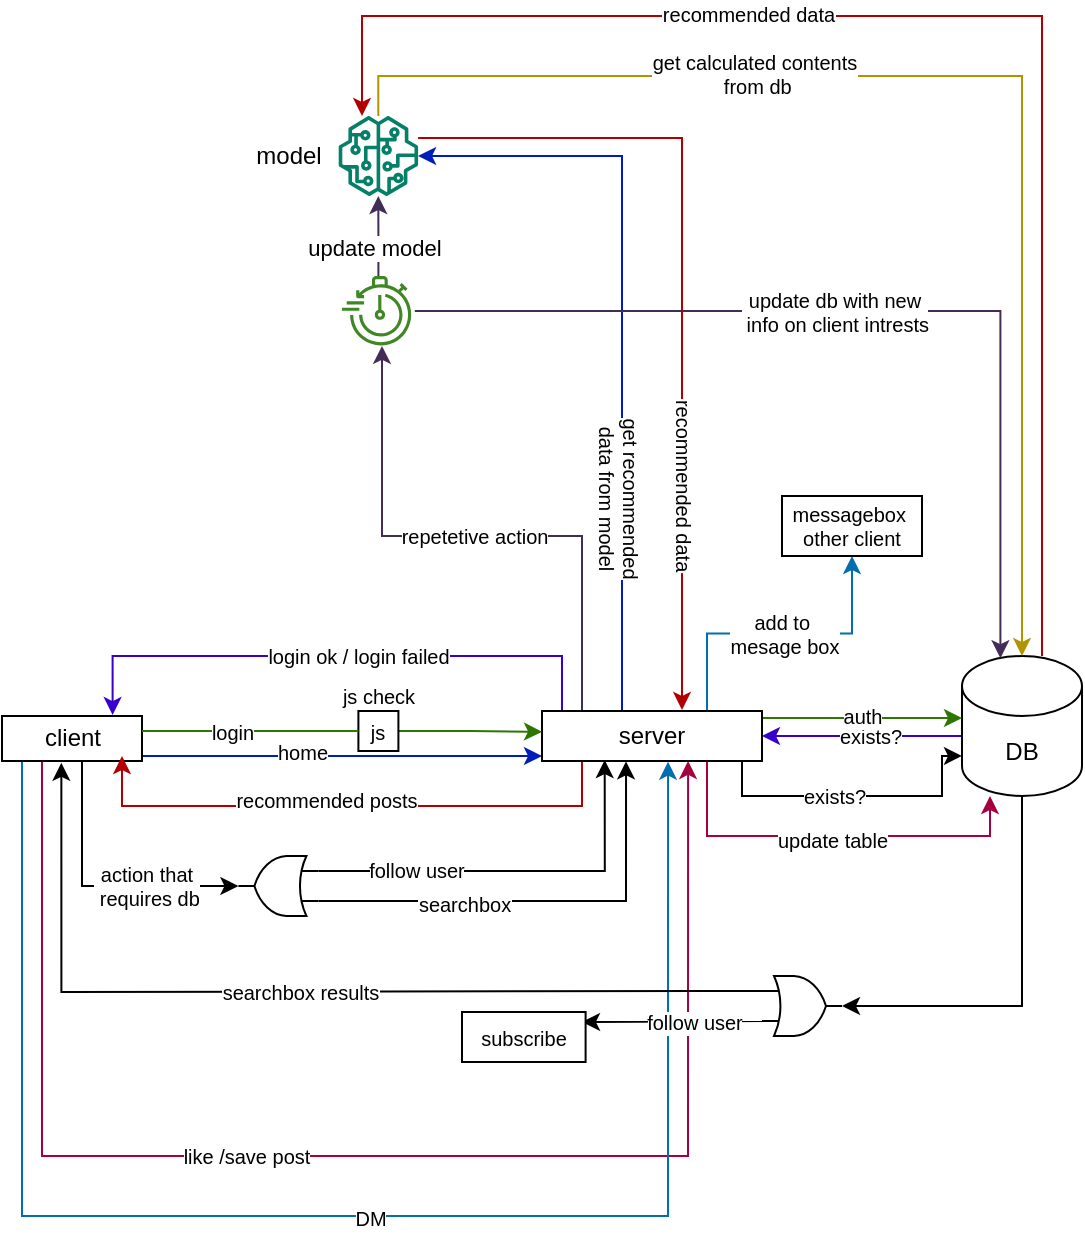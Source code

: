 <mxfile version="15.9.4" type="device"><diagram id="i6FaonW8ow_6mlHd1p6g" name="Page-1"><mxGraphModel dx="1185" dy="662" grid="1" gridSize="10" guides="1" tooltips="1" connect="1" arrows="1" fold="1" page="1" pageScale="1" pageWidth="850" pageHeight="1100" math="0" shadow="0"><root><mxCell id="0"/><mxCell id="1" parent="0"/><mxCell id="60UO_RDEvMV_VUs1Ca3q-22" value="" style="edgeStyle=orthogonalEdgeStyle;rounded=0;orthogonalLoop=1;jettySize=auto;html=1;fillColor=#0050ef;strokeColor=#001DBC;" edge="1" parent="1" source="60UO_RDEvMV_VUs1Ca3q-2" target="60UO_RDEvMV_VUs1Ca3q-21"><mxGeometry relative="1" as="geometry"><Array as="points"><mxPoint x="200" y="410"/><mxPoint x="200" y="410"/></Array></mxGeometry></mxCell><mxCell id="60UO_RDEvMV_VUs1Ca3q-41" value="home" style="edgeLabel;html=1;align=center;verticalAlign=middle;resizable=0;points=[];fontSize=10;" vertex="1" connectable="0" parent="60UO_RDEvMV_VUs1Ca3q-22"><mxGeometry x="-0.091" relative="1" as="geometry"><mxPoint x="-11" y="-2" as="offset"/></mxGeometry></mxCell><mxCell id="60UO_RDEvMV_VUs1Ca3q-103" style="edgeStyle=orthogonalEdgeStyle;rounded=0;orthogonalLoop=1;jettySize=auto;html=1;entryX=1;entryY=0.5;entryDx=0;entryDy=0;entryPerimeter=0;fontSize=10;" edge="1" parent="1" source="60UO_RDEvMV_VUs1Ca3q-2" target="60UO_RDEvMV_VUs1Ca3q-102"><mxGeometry relative="1" as="geometry"><Array as="points"><mxPoint x="150" y="475"/></Array></mxGeometry></mxCell><mxCell id="60UO_RDEvMV_VUs1Ca3q-106" value="action that&lt;br&gt;&amp;nbsp;requires db" style="edgeLabel;html=1;align=center;verticalAlign=middle;resizable=0;points=[];fontSize=10;rotation=0;" vertex="1" connectable="0" parent="60UO_RDEvMV_VUs1Ca3q-103"><mxGeometry x="0.027" y="1" relative="1" as="geometry"><mxPoint x="22" y="1" as="offset"/></mxGeometry></mxCell><mxCell id="60UO_RDEvMV_VUs1Ca3q-110" style="edgeStyle=orthogonalEdgeStyle;rounded=0;orthogonalLoop=1;jettySize=auto;html=1;fontSize=10;entryX=0.664;entryY=0.999;entryDx=0;entryDy=0;fillColor=#d80073;strokeColor=#A50040;entryPerimeter=0;" edge="1" parent="1" source="60UO_RDEvMV_VUs1Ca3q-2" target="60UO_RDEvMV_VUs1Ca3q-21"><mxGeometry relative="1" as="geometry"><mxPoint x="145" y="641.667" as="targetPoint"/><Array as="points"><mxPoint x="130" y="610"/><mxPoint x="453" y="610"/></Array></mxGeometry></mxCell><mxCell id="60UO_RDEvMV_VUs1Ca3q-111" value="like /save post" style="edgeLabel;html=1;align=center;verticalAlign=middle;resizable=0;points=[];fontSize=10;" vertex="1" connectable="0" parent="60UO_RDEvMV_VUs1Ca3q-110"><mxGeometry x="-0.27" relative="1" as="geometry"><mxPoint x="37" as="offset"/></mxGeometry></mxCell><mxCell id="60UO_RDEvMV_VUs1Ca3q-115" style="edgeStyle=orthogonalEdgeStyle;rounded=0;orthogonalLoop=1;jettySize=auto;html=1;entryX=0.573;entryY=1.014;entryDx=0;entryDy=0;entryPerimeter=0;fontSize=10;fillColor=#1ba1e2;strokeColor=#006EAF;" edge="1" parent="1" source="60UO_RDEvMV_VUs1Ca3q-2" target="60UO_RDEvMV_VUs1Ca3q-21"><mxGeometry relative="1" as="geometry"><Array as="points"><mxPoint x="120" y="640"/><mxPoint x="443" y="640"/></Array></mxGeometry></mxCell><mxCell id="60UO_RDEvMV_VUs1Ca3q-116" value="DM" style="edgeLabel;html=1;align=center;verticalAlign=middle;resizable=0;points=[];fontSize=10;" vertex="1" connectable="0" parent="60UO_RDEvMV_VUs1Ca3q-115"><mxGeometry x="0.032" y="-1" relative="1" as="geometry"><mxPoint as="offset"/></mxGeometry></mxCell><mxCell id="60UO_RDEvMV_VUs1Ca3q-2" value="client" style="html=1;" vertex="1" parent="1"><mxGeometry x="110" y="390" width="70" height="22.5" as="geometry"/></mxCell><mxCell id="60UO_RDEvMV_VUs1Ca3q-58" style="edgeStyle=orthogonalEdgeStyle;rounded=0;orthogonalLoop=1;jettySize=auto;html=1;fontSize=10;fillColor=#e51400;strokeColor=#B20000;" edge="1" parent="1" source="60UO_RDEvMV_VUs1Ca3q-3" target="60UO_RDEvMV_VUs1Ca3q-35"><mxGeometry relative="1" as="geometry"><Array as="points"><mxPoint x="630" y="40"/><mxPoint x="290" y="40"/></Array></mxGeometry></mxCell><mxCell id="60UO_RDEvMV_VUs1Ca3q-59" value="recommended data" style="edgeLabel;html=1;align=center;verticalAlign=middle;resizable=0;points=[];fontSize=10;" vertex="1" connectable="0" parent="60UO_RDEvMV_VUs1Ca3q-58"><mxGeometry x="0.317" y="-1" relative="1" as="geometry"><mxPoint as="offset"/></mxGeometry></mxCell><mxCell id="60UO_RDEvMV_VUs1Ca3q-76" style="edgeStyle=orthogonalEdgeStyle;rounded=0;orthogonalLoop=1;jettySize=auto;html=1;fontSize=10;fillColor=#6a00ff;strokeColor=#3700CC;" edge="1" parent="1" source="60UO_RDEvMV_VUs1Ca3q-3" target="60UO_RDEvMV_VUs1Ca3q-21"><mxGeometry relative="1" as="geometry"><Array as="points"><mxPoint x="580" y="400"/><mxPoint x="580" y="400"/></Array></mxGeometry></mxCell><mxCell id="60UO_RDEvMV_VUs1Ca3q-78" value="exists?" style="edgeLabel;html=1;align=center;verticalAlign=middle;resizable=0;points=[];fontSize=10;" vertex="1" connectable="0" parent="60UO_RDEvMV_VUs1Ca3q-76"><mxGeometry x="-0.072" relative="1" as="geometry"><mxPoint as="offset"/></mxGeometry></mxCell><mxCell id="60UO_RDEvMV_VUs1Ca3q-95" style="edgeStyle=orthogonalEdgeStyle;rounded=0;orthogonalLoop=1;jettySize=auto;html=1;entryX=1;entryY=0.5;entryDx=0;entryDy=0;entryPerimeter=0;fontSize=10;" edge="1" parent="1" source="60UO_RDEvMV_VUs1Ca3q-3" target="60UO_RDEvMV_VUs1Ca3q-94"><mxGeometry relative="1" as="geometry"><Array as="points"><mxPoint x="620" y="535"/></Array></mxGeometry></mxCell><mxCell id="60UO_RDEvMV_VUs1Ca3q-3" value="DB" style="shape=cylinder3;whiteSpace=wrap;html=1;boundedLbl=1;backgroundOutline=1;size=15;" vertex="1" parent="1"><mxGeometry x="590" y="360" width="60" height="70" as="geometry"/></mxCell><mxCell id="60UO_RDEvMV_VUs1Ca3q-23" style="edgeStyle=orthogonalEdgeStyle;rounded=0;orthogonalLoop=1;jettySize=auto;html=1;fillColor=#e51400;strokeColor=#B20000;" edge="1" parent="1" source="60UO_RDEvMV_VUs1Ca3q-21"><mxGeometry relative="1" as="geometry"><mxPoint x="170" y="410" as="targetPoint"/><Array as="points"><mxPoint x="400" y="435"/><mxPoint x="170" y="435"/><mxPoint x="170" y="410"/></Array></mxGeometry></mxCell><mxCell id="60UO_RDEvMV_VUs1Ca3q-24" value="recommended posts" style="edgeLabel;html=1;align=center;verticalAlign=middle;resizable=0;points=[];fontSize=10;" vertex="1" connectable="0" parent="60UO_RDEvMV_VUs1Ca3q-23"><mxGeometry x="0.089" y="-3" relative="1" as="geometry"><mxPoint as="offset"/></mxGeometry></mxCell><mxCell id="60UO_RDEvMV_VUs1Ca3q-27" style="edgeStyle=orthogonalEdgeStyle;rounded=0;orthogonalLoop=1;jettySize=auto;html=1;fillColor=#76608a;strokeColor=#432D57;" edge="1" parent="1" source="60UO_RDEvMV_VUs1Ca3q-21" target="60UO_RDEvMV_VUs1Ca3q-25"><mxGeometry relative="1" as="geometry"><mxPoint x="300" y="200" as="targetPoint"/><Array as="points"><mxPoint x="400" y="300"/><mxPoint x="300" y="300"/></Array></mxGeometry></mxCell><mxCell id="60UO_RDEvMV_VUs1Ca3q-62" value="repetetive action" style="edgeLabel;html=1;align=center;verticalAlign=middle;resizable=0;points=[];fontSize=10;" vertex="1" connectable="0" parent="60UO_RDEvMV_VUs1Ca3q-27"><mxGeometry x="-0.093" relative="1" as="geometry"><mxPoint x="-14" as="offset"/></mxGeometry></mxCell><mxCell id="60UO_RDEvMV_VUs1Ca3q-39" style="edgeStyle=orthogonalEdgeStyle;rounded=0;orthogonalLoop=1;jettySize=auto;html=1;fillColor=#0050ef;strokeColor=#001DBC;" edge="1" parent="1" source="60UO_RDEvMV_VUs1Ca3q-21" target="60UO_RDEvMV_VUs1Ca3q-35"><mxGeometry relative="1" as="geometry"><mxPoint x="450" y="100" as="targetPoint"/><Array as="points"><mxPoint x="420" y="110"/></Array></mxGeometry></mxCell><mxCell id="60UO_RDEvMV_VUs1Ca3q-51" value="get recommended &lt;br style=&quot;font-size: 10px;&quot;&gt;data from model" style="edgeLabel;html=1;align=center;verticalAlign=middle;resizable=0;points=[];rotation=90;fontSize=10;" vertex="1" connectable="0" parent="60UO_RDEvMV_VUs1Ca3q-39"><mxGeometry x="-0.168" y="1" relative="1" as="geometry"><mxPoint y="51" as="offset"/></mxGeometry></mxCell><mxCell id="60UO_RDEvMV_VUs1Ca3q-67" style="edgeStyle=orthogonalEdgeStyle;rounded=0;orthogonalLoop=1;jettySize=auto;html=1;fontSize=10;fillColor=#60a917;strokeColor=#2D7600;" edge="1" parent="1" source="60UO_RDEvMV_VUs1Ca3q-21"><mxGeometry relative="1" as="geometry"><mxPoint x="590" y="391" as="targetPoint"/><Array as="points"><mxPoint x="540" y="391"/></Array></mxGeometry></mxCell><mxCell id="60UO_RDEvMV_VUs1Ca3q-68" value="auth" style="edgeLabel;html=1;align=center;verticalAlign=middle;resizable=0;points=[];fontSize=10;" vertex="1" connectable="0" parent="60UO_RDEvMV_VUs1Ca3q-67"><mxGeometry x="0.194" relative="1" as="geometry"><mxPoint x="-10" y="-1" as="offset"/></mxGeometry></mxCell><mxCell id="60UO_RDEvMV_VUs1Ca3q-77" style="edgeStyle=orthogonalEdgeStyle;rounded=0;orthogonalLoop=1;jettySize=auto;html=1;entryX=0.79;entryY=-0.02;entryDx=0;entryDy=0;entryPerimeter=0;fontSize=10;fillColor=#6a00ff;strokeColor=#3700CC;" edge="1" parent="1" source="60UO_RDEvMV_VUs1Ca3q-21" target="60UO_RDEvMV_VUs1Ca3q-2"><mxGeometry relative="1" as="geometry"><Array as="points"><mxPoint x="390" y="360"/><mxPoint x="165" y="360"/></Array></mxGeometry></mxCell><mxCell id="60UO_RDEvMV_VUs1Ca3q-80" value="login ok / login failed" style="edgeLabel;html=1;align=center;verticalAlign=middle;resizable=0;points=[];fontSize=10;" vertex="1" connectable="0" parent="60UO_RDEvMV_VUs1Ca3q-77"><mxGeometry x="-0.188" y="-2" relative="1" as="geometry"><mxPoint x="-15" y="2" as="offset"/></mxGeometry></mxCell><mxCell id="60UO_RDEvMV_VUs1Ca3q-84" style="edgeStyle=orthogonalEdgeStyle;rounded=0;orthogonalLoop=1;jettySize=auto;html=1;entryX=0;entryY=0.714;entryDx=0;entryDy=0;entryPerimeter=0;fontSize=10;" edge="1" parent="1" source="60UO_RDEvMV_VUs1Ca3q-21" target="60UO_RDEvMV_VUs1Ca3q-3"><mxGeometry relative="1" as="geometry"><Array as="points"><mxPoint x="480" y="430"/><mxPoint x="580" y="430"/><mxPoint x="580" y="410"/></Array></mxGeometry></mxCell><mxCell id="60UO_RDEvMV_VUs1Ca3q-85" value="exists?" style="edgeLabel;html=1;align=center;verticalAlign=middle;resizable=0;points=[];fontSize=10;" vertex="1" connectable="0" parent="60UO_RDEvMV_VUs1Ca3q-84"><mxGeometry x="-0.136" relative="1" as="geometry"><mxPoint as="offset"/></mxGeometry></mxCell><mxCell id="60UO_RDEvMV_VUs1Ca3q-113" style="edgeStyle=orthogonalEdgeStyle;rounded=0;orthogonalLoop=1;jettySize=auto;html=1;exitX=0.75;exitY=1;exitDx=0;exitDy=0;fontSize=10;fillColor=#d80073;strokeColor=#A50040;" edge="1" parent="1" source="60UO_RDEvMV_VUs1Ca3q-21" target="60UO_RDEvMV_VUs1Ca3q-3"><mxGeometry relative="1" as="geometry"><mxPoint x="610" y="430" as="targetPoint"/><Array as="points"><mxPoint x="463" y="450"/><mxPoint x="604" y="450"/></Array></mxGeometry></mxCell><mxCell id="60UO_RDEvMV_VUs1Ca3q-114" value="update table" style="edgeLabel;html=1;align=center;verticalAlign=middle;resizable=0;points=[];fontSize=10;" vertex="1" connectable="0" parent="60UO_RDEvMV_VUs1Ca3q-113"><mxGeometry x="-0.0" y="-2" relative="1" as="geometry"><mxPoint as="offset"/></mxGeometry></mxCell><mxCell id="60UO_RDEvMV_VUs1Ca3q-119" style="edgeStyle=orthogonalEdgeStyle;rounded=0;orthogonalLoop=1;jettySize=auto;html=1;exitX=0.75;exitY=0;exitDx=0;exitDy=0;entryX=0.5;entryY=1;entryDx=0;entryDy=0;fontSize=10;fillColor=#1ba1e2;strokeColor=#006EAF;" edge="1" parent="1" source="60UO_RDEvMV_VUs1Ca3q-21" target="60UO_RDEvMV_VUs1Ca3q-117"><mxGeometry relative="1" as="geometry"/></mxCell><mxCell id="60UO_RDEvMV_VUs1Ca3q-120" value="add to&amp;nbsp;&lt;br&gt;mesage box" style="edgeLabel;html=1;align=center;verticalAlign=middle;resizable=0;points=[];fontSize=10;" vertex="1" connectable="0" parent="60UO_RDEvMV_VUs1Ca3q-119"><mxGeometry x="-0.128" relative="1" as="geometry"><mxPoint x="11" as="offset"/></mxGeometry></mxCell><mxCell id="60UO_RDEvMV_VUs1Ca3q-21" value="server" style="whiteSpace=wrap;html=1;" vertex="1" parent="1"><mxGeometry x="380" y="387.5" width="110" height="25" as="geometry"/></mxCell><mxCell id="60UO_RDEvMV_VUs1Ca3q-37" style="edgeStyle=orthogonalEdgeStyle;rounded=0;orthogonalLoop=1;jettySize=auto;html=1;fillColor=#76608a;strokeColor=#432D57;" edge="1" parent="1" source="60UO_RDEvMV_VUs1Ca3q-25" target="60UO_RDEvMV_VUs1Ca3q-35"><mxGeometry relative="1" as="geometry"/></mxCell><mxCell id="60UO_RDEvMV_VUs1Ca3q-48" value="update model" style="edgeLabel;html=1;align=center;verticalAlign=middle;resizable=0;points=[];" vertex="1" connectable="0" parent="60UO_RDEvMV_VUs1Ca3q-37"><mxGeometry x="-0.279" y="2" relative="1" as="geometry"><mxPoint as="offset"/></mxGeometry></mxCell><mxCell id="60UO_RDEvMV_VUs1Ca3q-46" style="edgeStyle=orthogonalEdgeStyle;rounded=0;orthogonalLoop=1;jettySize=auto;html=1;fillColor=#76608a;strokeColor=#432D57;entryX=0.32;entryY=0.016;entryDx=0;entryDy=0;entryPerimeter=0;" edge="1" parent="1" source="60UO_RDEvMV_VUs1Ca3q-25" target="60UO_RDEvMV_VUs1Ca3q-3"><mxGeometry relative="1" as="geometry"><mxPoint x="610" y="350" as="targetPoint"/><Array as="points"><mxPoint x="609" y="188"/></Array></mxGeometry></mxCell><mxCell id="60UO_RDEvMV_VUs1Ca3q-47" value="update db with new&lt;br style=&quot;font-size: 10px;&quot;&gt;&amp;nbsp;info on client intrests" style="edgeLabel;html=1;align=center;verticalAlign=middle;resizable=0;points=[];fontSize=10;" vertex="1" connectable="0" parent="60UO_RDEvMV_VUs1Ca3q-46"><mxGeometry x="-0.678" y="-1" relative="1" as="geometry"><mxPoint x="134" y="-1" as="offset"/></mxGeometry></mxCell><mxCell id="60UO_RDEvMV_VUs1Ca3q-25" value="" style="sketch=0;outlineConnect=0;fontColor=#232F3E;gradientColor=none;fillColor=#3F8624;strokeColor=none;dashed=0;verticalLabelPosition=bottom;verticalAlign=top;align=center;html=1;fontSize=12;fontStyle=0;aspect=fixed;pointerEvents=1;shape=mxgraph.aws4.backup_recovery_time_objective;" vertex="1" parent="1"><mxGeometry x="280" y="170" width="36.4" height="35" as="geometry"/></mxCell><mxCell id="60UO_RDEvMV_VUs1Ca3q-44" style="edgeStyle=orthogonalEdgeStyle;rounded=0;orthogonalLoop=1;jettySize=auto;html=1;fillColor=#e51400;strokeColor=#B20000;" edge="1" parent="1" source="60UO_RDEvMV_VUs1Ca3q-35"><mxGeometry relative="1" as="geometry"><mxPoint x="350.002" y="100.48" as="sourcePoint"/><mxPoint x="450" y="387" as="targetPoint"/><Array as="points"><mxPoint x="450" y="101"/><mxPoint x="450" y="387"/></Array></mxGeometry></mxCell><mxCell id="60UO_RDEvMV_VUs1Ca3q-52" value="recommended data" style="edgeLabel;html=1;align=center;verticalAlign=middle;resizable=0;points=[];rotation=90;fontSize=10;" vertex="1" connectable="0" parent="60UO_RDEvMV_VUs1Ca3q-44"><mxGeometry x="0.258" y="1" relative="1" as="geometry"><mxPoint y="42" as="offset"/></mxGeometry></mxCell><mxCell id="60UO_RDEvMV_VUs1Ca3q-55" style="edgeStyle=orthogonalEdgeStyle;rounded=0;orthogonalLoop=1;jettySize=auto;html=1;fontSize=10;fillColor=#e3c800;strokeColor=#B09500;" edge="1" parent="1" source="60UO_RDEvMV_VUs1Ca3q-35" target="60UO_RDEvMV_VUs1Ca3q-3"><mxGeometry relative="1" as="geometry"><Array as="points"><mxPoint x="298" y="70"/><mxPoint x="620" y="70"/></Array></mxGeometry></mxCell><mxCell id="60UO_RDEvMV_VUs1Ca3q-57" value="get calculated contents&lt;br&gt;&amp;nbsp;from db" style="edgeLabel;html=1;align=center;verticalAlign=middle;resizable=0;points=[];fontSize=10;" vertex="1" connectable="0" parent="60UO_RDEvMV_VUs1Ca3q-55"><mxGeometry x="-0.257" y="1" relative="1" as="geometry"><mxPoint x="-27" as="offset"/></mxGeometry></mxCell><mxCell id="60UO_RDEvMV_VUs1Ca3q-35" value="" style="sketch=0;outlineConnect=0;fontColor=#232F3E;gradientColor=none;fillColor=#067F68;strokeColor=none;dashed=0;verticalLabelPosition=bottom;verticalAlign=top;align=center;html=1;fontSize=12;fontStyle=0;aspect=fixed;pointerEvents=1;shape=mxgraph.aws4.sagemaker_model;" vertex="1" parent="1"><mxGeometry x="278.2" y="90" width="40" height="40" as="geometry"/></mxCell><mxCell id="60UO_RDEvMV_VUs1Ca3q-36" value="model" style="text;html=1;align=center;verticalAlign=middle;resizable=0;points=[];autosize=1;strokeColor=none;fillColor=none;" vertex="1" parent="1"><mxGeometry x="228.2" y="100" width="50" height="20" as="geometry"/></mxCell><mxCell id="60UO_RDEvMV_VUs1Ca3q-73" style="edgeStyle=orthogonalEdgeStyle;rounded=0;orthogonalLoop=1;jettySize=auto;html=1;entryX=0;entryY=0.416;entryDx=0;entryDy=0;entryPerimeter=0;fontSize=10;fillColor=#60a917;strokeColor=#2D7600;" edge="1" parent="1" source="60UO_RDEvMV_VUs1Ca3q-70" target="60UO_RDEvMV_VUs1Ca3q-21"><mxGeometry relative="1" as="geometry"/></mxCell><mxCell id="60UO_RDEvMV_VUs1Ca3q-70" value="js" style="rounded=0;whiteSpace=wrap;html=1;fontSize=10;" vertex="1" parent="1"><mxGeometry x="288.2" y="387.5" width="20" height="20" as="geometry"/></mxCell><mxCell id="60UO_RDEvMV_VUs1Ca3q-71" value="" style="edgeStyle=orthogonalEdgeStyle;rounded=0;orthogonalLoop=1;jettySize=auto;html=1;fontSize=10;entryX=0;entryY=0.5;entryDx=0;entryDy=0;fillColor=#60a917;strokeColor=#2D7600;endArrow=none;" edge="1" parent="1" source="60UO_RDEvMV_VUs1Ca3q-2" target="60UO_RDEvMV_VUs1Ca3q-70"><mxGeometry relative="1" as="geometry"><mxPoint x="380" y="400" as="targetPoint"/><mxPoint x="180" y="400" as="sourcePoint"/><Array as="points"><mxPoint x="238" y="398"/></Array></mxGeometry></mxCell><mxCell id="60UO_RDEvMV_VUs1Ca3q-72" value="login" style="edgeLabel;html=1;align=center;verticalAlign=middle;resizable=0;points=[];fontSize=10;" vertex="1" connectable="0" parent="60UO_RDEvMV_VUs1Ca3q-71"><mxGeometry x="-0.175" y="1" relative="1" as="geometry"><mxPoint y="1" as="offset"/></mxGeometry></mxCell><mxCell id="60UO_RDEvMV_VUs1Ca3q-74" value="&lt;font style=&quot;font-size: 10px&quot;&gt;js check&lt;/font&gt;" style="text;html=1;align=center;verticalAlign=middle;resizable=0;points=[];autosize=1;strokeColor=none;fillColor=none;fontSize=4;" vertex="1" parent="1"><mxGeometry x="273.2" y="375" width="50" height="10" as="geometry"/></mxCell><mxCell id="60UO_RDEvMV_VUs1Ca3q-96" style="edgeStyle=orthogonalEdgeStyle;rounded=0;orthogonalLoop=1;jettySize=auto;html=1;fontSize=10;exitX=0;exitY=0.25;exitDx=0;exitDy=0;exitPerimeter=0;entryX=0.424;entryY=1.041;entryDx=0;entryDy=0;entryPerimeter=0;" edge="1" parent="1" source="60UO_RDEvMV_VUs1Ca3q-94" target="60UO_RDEvMV_VUs1Ca3q-2"><mxGeometry relative="1" as="geometry"><mxPoint x="440" y="468" as="targetPoint"/><Array as="points"><mxPoint x="460" y="528"/><mxPoint x="140" y="528"/></Array></mxGeometry></mxCell><mxCell id="60UO_RDEvMV_VUs1Ca3q-98" value="searchbox results" style="edgeLabel;html=1;align=center;verticalAlign=middle;resizable=0;points=[];fontSize=10;" vertex="1" connectable="0" parent="60UO_RDEvMV_VUs1Ca3q-96"><mxGeometry x="-0.007" relative="1" as="geometry"><mxPoint as="offset"/></mxGeometry></mxCell><mxCell id="60UO_RDEvMV_VUs1Ca3q-97" style="edgeStyle=orthogonalEdgeStyle;rounded=0;orthogonalLoop=1;jettySize=auto;html=1;exitX=0;exitY=0.75;exitDx=0;exitDy=0;exitPerimeter=0;fontSize=10;" edge="1" parent="1" source="60UO_RDEvMV_VUs1Ca3q-94"><mxGeometry relative="1" as="geometry"><mxPoint x="400" y="543" as="targetPoint"/><Array as="points"><mxPoint x="500" y="543"/><mxPoint x="450" y="543"/></Array></mxGeometry></mxCell><mxCell id="60UO_RDEvMV_VUs1Ca3q-99" value="follow user" style="edgeLabel;html=1;align=center;verticalAlign=middle;resizable=0;points=[];fontSize=10;" vertex="1" connectable="0" parent="60UO_RDEvMV_VUs1Ca3q-97"><mxGeometry x="-0.009" relative="1" as="geometry"><mxPoint as="offset"/></mxGeometry></mxCell><mxCell id="60UO_RDEvMV_VUs1Ca3q-94" value="" style="verticalLabelPosition=bottom;shadow=0;dashed=0;align=center;html=1;verticalAlign=top;shape=mxgraph.electrical.logic_gates.logic_gate;operation=or;fontSize=10;" vertex="1" parent="1"><mxGeometry x="490" y="520" width="40" height="30" as="geometry"/></mxCell><mxCell id="60UO_RDEvMV_VUs1Ca3q-104" style="edgeStyle=orthogonalEdgeStyle;rounded=0;orthogonalLoop=1;jettySize=auto;html=1;exitX=0;exitY=0.75;exitDx=0;exitDy=0;exitPerimeter=0;entryX=0.285;entryY=0.98;entryDx=0;entryDy=0;entryPerimeter=0;fontSize=10;" edge="1" parent="1" source="60UO_RDEvMV_VUs1Ca3q-102" target="60UO_RDEvMV_VUs1Ca3q-21"><mxGeometry relative="1" as="geometry"/></mxCell><mxCell id="60UO_RDEvMV_VUs1Ca3q-107" value="follow user" style="edgeLabel;html=1;align=center;verticalAlign=middle;resizable=0;points=[];fontSize=10;" vertex="1" connectable="0" parent="60UO_RDEvMV_VUs1Ca3q-104"><mxGeometry x="-0.511" y="1" relative="1" as="geometry"><mxPoint as="offset"/></mxGeometry></mxCell><mxCell id="60UO_RDEvMV_VUs1Ca3q-105" style="edgeStyle=orthogonalEdgeStyle;rounded=0;orthogonalLoop=1;jettySize=auto;html=1;exitX=0;exitY=0.25;exitDx=0;exitDy=0;exitPerimeter=0;entryX=0.382;entryY=1.007;entryDx=0;entryDy=0;entryPerimeter=0;fontSize=10;" edge="1" parent="1" source="60UO_RDEvMV_VUs1Ca3q-102" target="60UO_RDEvMV_VUs1Ca3q-21"><mxGeometry relative="1" as="geometry"/></mxCell><mxCell id="60UO_RDEvMV_VUs1Ca3q-108" value="searchbox" style="edgeLabel;html=1;align=center;verticalAlign=middle;resizable=0;points=[];fontSize=10;" vertex="1" connectable="0" parent="60UO_RDEvMV_VUs1Ca3q-105"><mxGeometry x="-0.352" relative="1" as="geometry"><mxPoint y="1" as="offset"/></mxGeometry></mxCell><mxCell id="60UO_RDEvMV_VUs1Ca3q-102" value="" style="verticalLabelPosition=bottom;shadow=0;dashed=0;align=center;html=1;verticalAlign=top;shape=mxgraph.electrical.logic_gates.logic_gate;operation=or;fontSize=10;rotation=-180;" vertex="1" parent="1"><mxGeometry x="228.2" y="460" width="40" height="30" as="geometry"/></mxCell><mxCell id="60UO_RDEvMV_VUs1Ca3q-109" value="subscribe" style="rounded=0;whiteSpace=wrap;html=1;fontSize=10;" vertex="1" parent="1"><mxGeometry x="340" y="538" width="61.8" height="25" as="geometry"/></mxCell><mxCell id="60UO_RDEvMV_VUs1Ca3q-117" value="messagebox&amp;nbsp;&lt;br&gt;other client" style="whiteSpace=wrap;html=1;fontSize=10;" vertex="1" parent="1"><mxGeometry x="500" y="280" width="70" height="30" as="geometry"/></mxCell></root></mxGraphModel></diagram></mxfile>